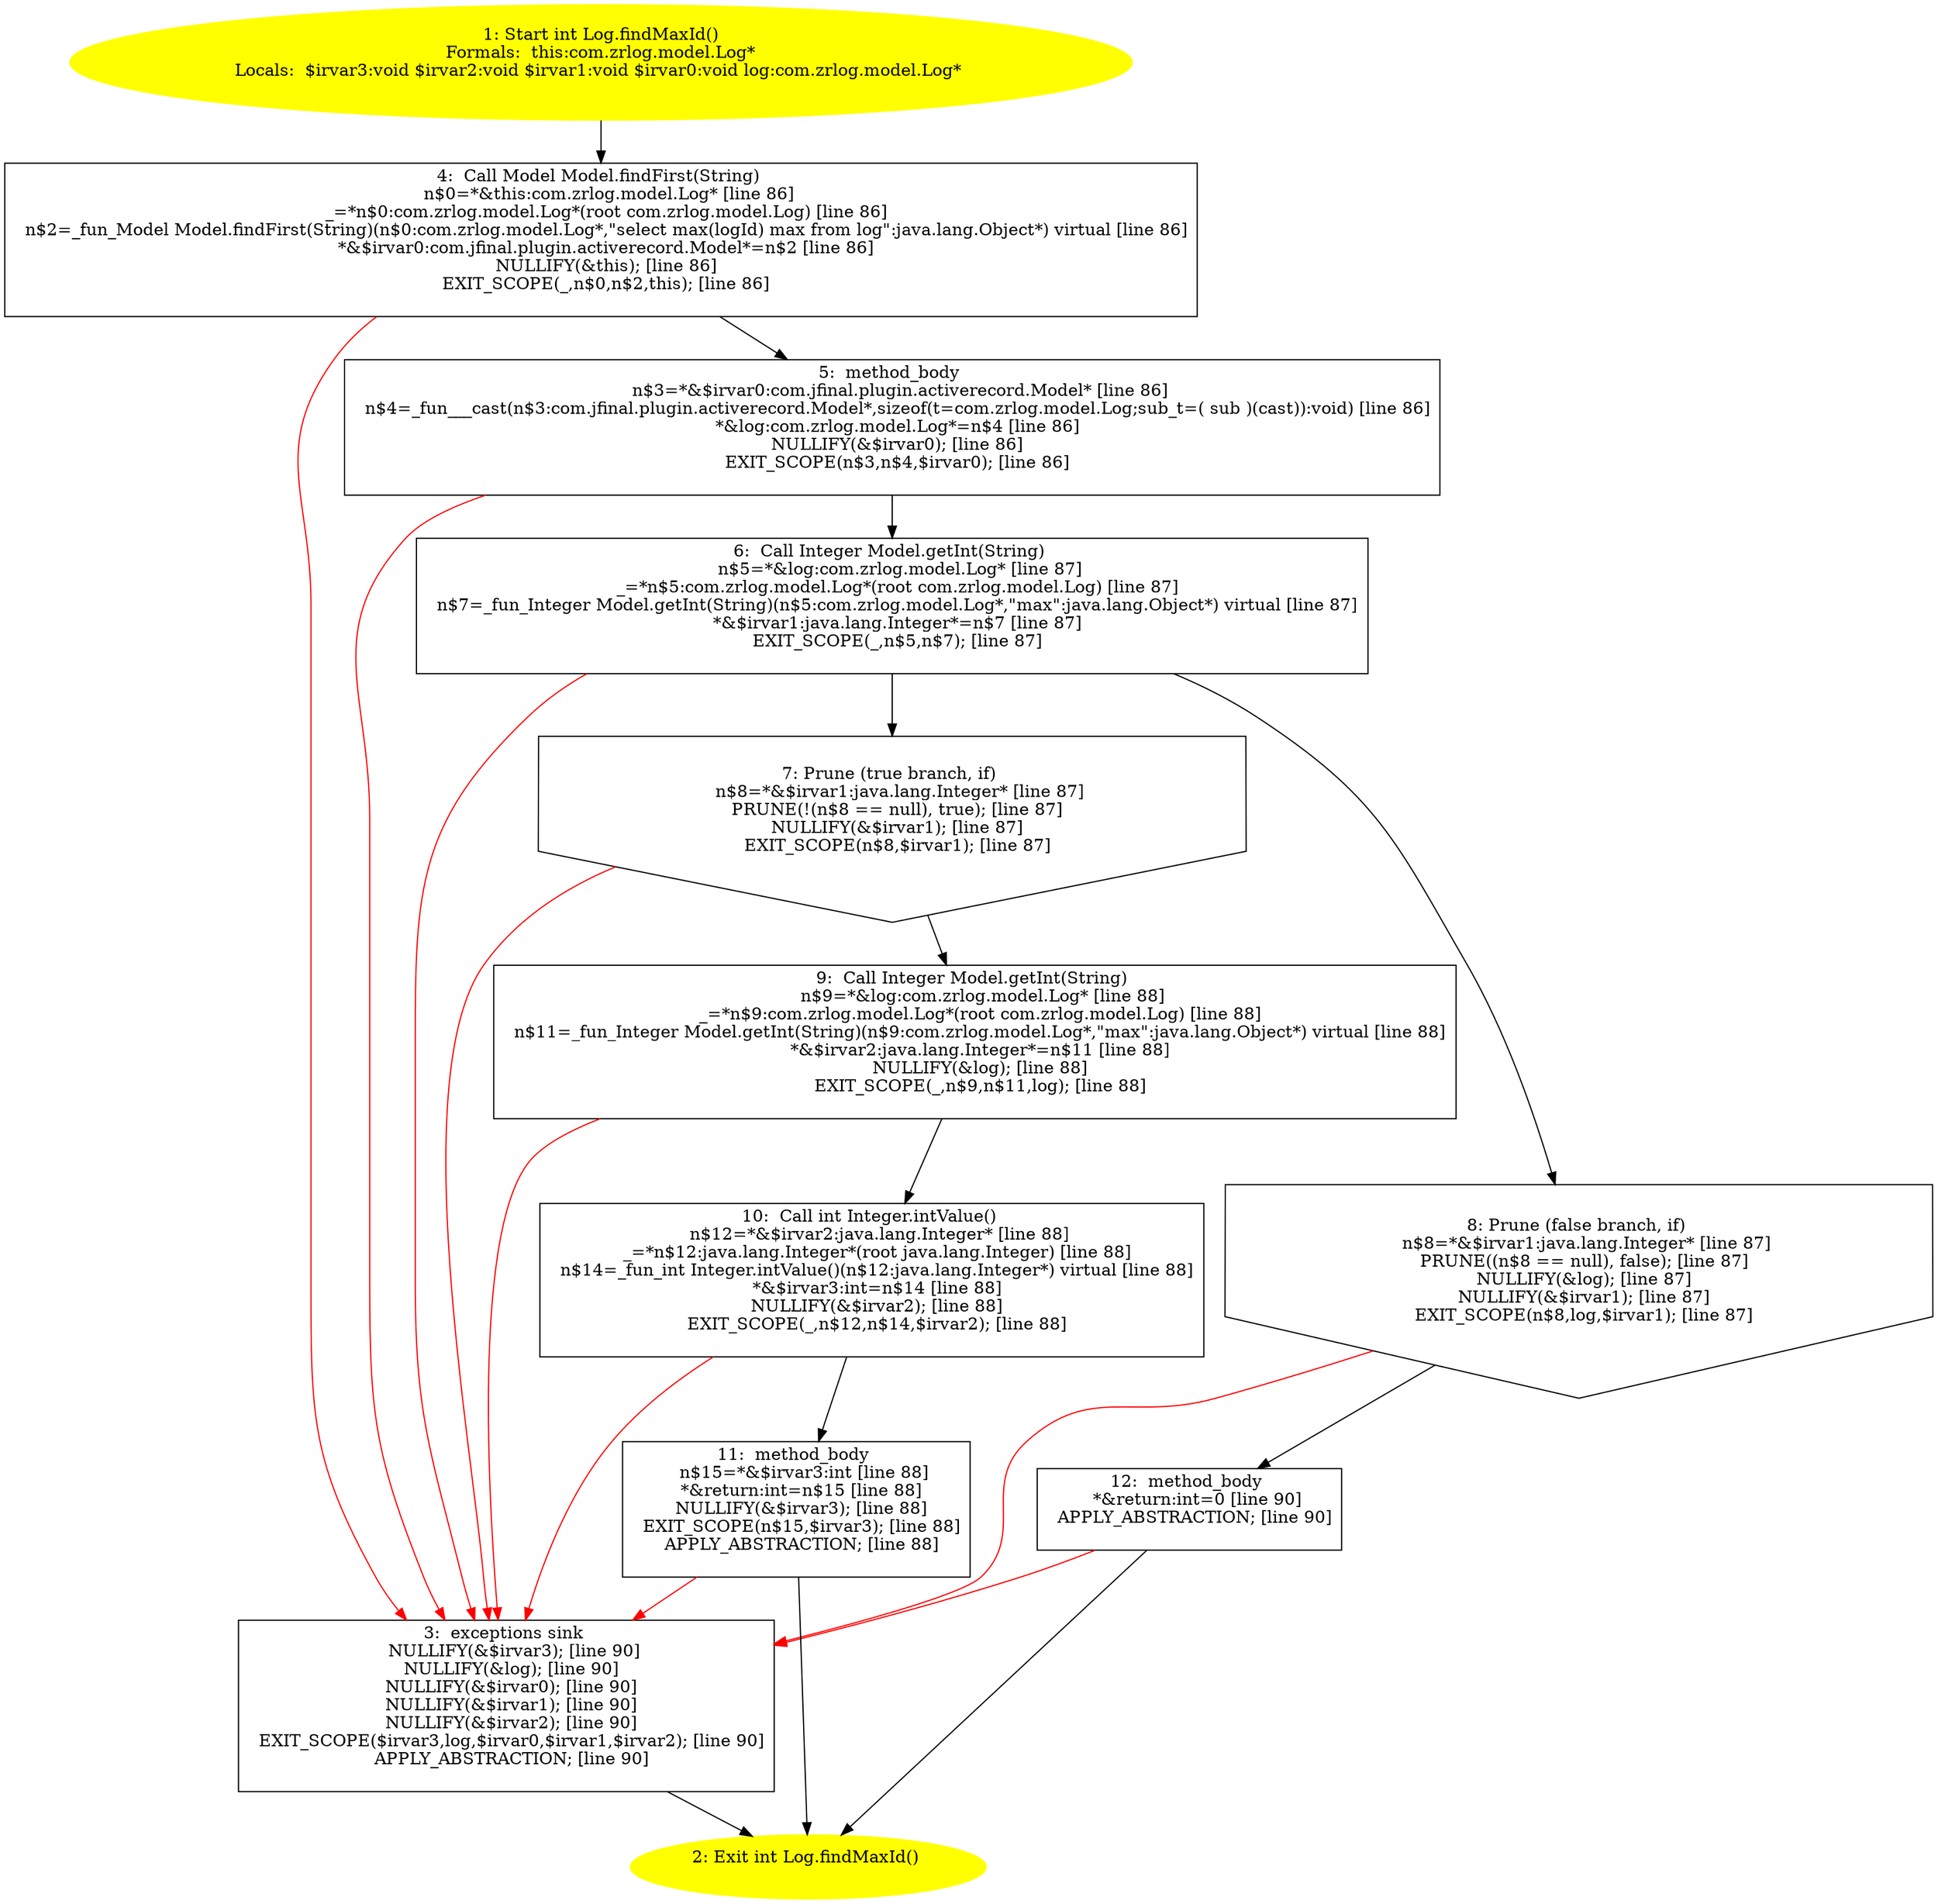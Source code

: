 /* @generated */
digraph cfg {
"com.zrlog.model.Log.findMaxId():int.45236efc7b6bd4efc2d95ad511dd695a_1" [label="1: Start int Log.findMaxId()\nFormals:  this:com.zrlog.model.Log*\nLocals:  $irvar3:void $irvar2:void $irvar1:void $irvar0:void log:com.zrlog.model.Log* \n  " color=yellow style=filled]
	

	 "com.zrlog.model.Log.findMaxId():int.45236efc7b6bd4efc2d95ad511dd695a_1" -> "com.zrlog.model.Log.findMaxId():int.45236efc7b6bd4efc2d95ad511dd695a_4" ;
"com.zrlog.model.Log.findMaxId():int.45236efc7b6bd4efc2d95ad511dd695a_2" [label="2: Exit int Log.findMaxId() \n  " color=yellow style=filled]
	

"com.zrlog.model.Log.findMaxId():int.45236efc7b6bd4efc2d95ad511dd695a_3" [label="3:  exceptions sink \n   NULLIFY(&$irvar3); [line 90]\n  NULLIFY(&log); [line 90]\n  NULLIFY(&$irvar0); [line 90]\n  NULLIFY(&$irvar1); [line 90]\n  NULLIFY(&$irvar2); [line 90]\n  EXIT_SCOPE($irvar3,log,$irvar0,$irvar1,$irvar2); [line 90]\n  APPLY_ABSTRACTION; [line 90]\n " shape="box"]
	

	 "com.zrlog.model.Log.findMaxId():int.45236efc7b6bd4efc2d95ad511dd695a_3" -> "com.zrlog.model.Log.findMaxId():int.45236efc7b6bd4efc2d95ad511dd695a_2" ;
"com.zrlog.model.Log.findMaxId():int.45236efc7b6bd4efc2d95ad511dd695a_4" [label="4:  Call Model Model.findFirst(String) \n   n$0=*&this:com.zrlog.model.Log* [line 86]\n  _=*n$0:com.zrlog.model.Log*(root com.zrlog.model.Log) [line 86]\n  n$2=_fun_Model Model.findFirst(String)(n$0:com.zrlog.model.Log*,\"select max(logId) max from log\":java.lang.Object*) virtual [line 86]\n  *&$irvar0:com.jfinal.plugin.activerecord.Model*=n$2 [line 86]\n  NULLIFY(&this); [line 86]\n  EXIT_SCOPE(_,n$0,n$2,this); [line 86]\n " shape="box"]
	

	 "com.zrlog.model.Log.findMaxId():int.45236efc7b6bd4efc2d95ad511dd695a_4" -> "com.zrlog.model.Log.findMaxId():int.45236efc7b6bd4efc2d95ad511dd695a_5" ;
	 "com.zrlog.model.Log.findMaxId():int.45236efc7b6bd4efc2d95ad511dd695a_4" -> "com.zrlog.model.Log.findMaxId():int.45236efc7b6bd4efc2d95ad511dd695a_3" [color="red" ];
"com.zrlog.model.Log.findMaxId():int.45236efc7b6bd4efc2d95ad511dd695a_5" [label="5:  method_body \n   n$3=*&$irvar0:com.jfinal.plugin.activerecord.Model* [line 86]\n  n$4=_fun___cast(n$3:com.jfinal.plugin.activerecord.Model*,sizeof(t=com.zrlog.model.Log;sub_t=( sub )(cast)):void) [line 86]\n  *&log:com.zrlog.model.Log*=n$4 [line 86]\n  NULLIFY(&$irvar0); [line 86]\n  EXIT_SCOPE(n$3,n$4,$irvar0); [line 86]\n " shape="box"]
	

	 "com.zrlog.model.Log.findMaxId():int.45236efc7b6bd4efc2d95ad511dd695a_5" -> "com.zrlog.model.Log.findMaxId():int.45236efc7b6bd4efc2d95ad511dd695a_6" ;
	 "com.zrlog.model.Log.findMaxId():int.45236efc7b6bd4efc2d95ad511dd695a_5" -> "com.zrlog.model.Log.findMaxId():int.45236efc7b6bd4efc2d95ad511dd695a_3" [color="red" ];
"com.zrlog.model.Log.findMaxId():int.45236efc7b6bd4efc2d95ad511dd695a_6" [label="6:  Call Integer Model.getInt(String) \n   n$5=*&log:com.zrlog.model.Log* [line 87]\n  _=*n$5:com.zrlog.model.Log*(root com.zrlog.model.Log) [line 87]\n  n$7=_fun_Integer Model.getInt(String)(n$5:com.zrlog.model.Log*,\"max\":java.lang.Object*) virtual [line 87]\n  *&$irvar1:java.lang.Integer*=n$7 [line 87]\n  EXIT_SCOPE(_,n$5,n$7); [line 87]\n " shape="box"]
	

	 "com.zrlog.model.Log.findMaxId():int.45236efc7b6bd4efc2d95ad511dd695a_6" -> "com.zrlog.model.Log.findMaxId():int.45236efc7b6bd4efc2d95ad511dd695a_7" ;
	 "com.zrlog.model.Log.findMaxId():int.45236efc7b6bd4efc2d95ad511dd695a_6" -> "com.zrlog.model.Log.findMaxId():int.45236efc7b6bd4efc2d95ad511dd695a_8" ;
	 "com.zrlog.model.Log.findMaxId():int.45236efc7b6bd4efc2d95ad511dd695a_6" -> "com.zrlog.model.Log.findMaxId():int.45236efc7b6bd4efc2d95ad511dd695a_3" [color="red" ];
"com.zrlog.model.Log.findMaxId():int.45236efc7b6bd4efc2d95ad511dd695a_7" [label="7: Prune (true branch, if) \n   n$8=*&$irvar1:java.lang.Integer* [line 87]\n  PRUNE(!(n$8 == null), true); [line 87]\n  NULLIFY(&$irvar1); [line 87]\n  EXIT_SCOPE(n$8,$irvar1); [line 87]\n " shape="invhouse"]
	

	 "com.zrlog.model.Log.findMaxId():int.45236efc7b6bd4efc2d95ad511dd695a_7" -> "com.zrlog.model.Log.findMaxId():int.45236efc7b6bd4efc2d95ad511dd695a_9" ;
	 "com.zrlog.model.Log.findMaxId():int.45236efc7b6bd4efc2d95ad511dd695a_7" -> "com.zrlog.model.Log.findMaxId():int.45236efc7b6bd4efc2d95ad511dd695a_3" [color="red" ];
"com.zrlog.model.Log.findMaxId():int.45236efc7b6bd4efc2d95ad511dd695a_8" [label="8: Prune (false branch, if) \n   n$8=*&$irvar1:java.lang.Integer* [line 87]\n  PRUNE((n$8 == null), false); [line 87]\n  NULLIFY(&log); [line 87]\n  NULLIFY(&$irvar1); [line 87]\n  EXIT_SCOPE(n$8,log,$irvar1); [line 87]\n " shape="invhouse"]
	

	 "com.zrlog.model.Log.findMaxId():int.45236efc7b6bd4efc2d95ad511dd695a_8" -> "com.zrlog.model.Log.findMaxId():int.45236efc7b6bd4efc2d95ad511dd695a_12" ;
	 "com.zrlog.model.Log.findMaxId():int.45236efc7b6bd4efc2d95ad511dd695a_8" -> "com.zrlog.model.Log.findMaxId():int.45236efc7b6bd4efc2d95ad511dd695a_3" [color="red" ];
"com.zrlog.model.Log.findMaxId():int.45236efc7b6bd4efc2d95ad511dd695a_9" [label="9:  Call Integer Model.getInt(String) \n   n$9=*&log:com.zrlog.model.Log* [line 88]\n  _=*n$9:com.zrlog.model.Log*(root com.zrlog.model.Log) [line 88]\n  n$11=_fun_Integer Model.getInt(String)(n$9:com.zrlog.model.Log*,\"max\":java.lang.Object*) virtual [line 88]\n  *&$irvar2:java.lang.Integer*=n$11 [line 88]\n  NULLIFY(&log); [line 88]\n  EXIT_SCOPE(_,n$9,n$11,log); [line 88]\n " shape="box"]
	

	 "com.zrlog.model.Log.findMaxId():int.45236efc7b6bd4efc2d95ad511dd695a_9" -> "com.zrlog.model.Log.findMaxId():int.45236efc7b6bd4efc2d95ad511dd695a_10" ;
	 "com.zrlog.model.Log.findMaxId():int.45236efc7b6bd4efc2d95ad511dd695a_9" -> "com.zrlog.model.Log.findMaxId():int.45236efc7b6bd4efc2d95ad511dd695a_3" [color="red" ];
"com.zrlog.model.Log.findMaxId():int.45236efc7b6bd4efc2d95ad511dd695a_10" [label="10:  Call int Integer.intValue() \n   n$12=*&$irvar2:java.lang.Integer* [line 88]\n  _=*n$12:java.lang.Integer*(root java.lang.Integer) [line 88]\n  n$14=_fun_int Integer.intValue()(n$12:java.lang.Integer*) virtual [line 88]\n  *&$irvar3:int=n$14 [line 88]\n  NULLIFY(&$irvar2); [line 88]\n  EXIT_SCOPE(_,n$12,n$14,$irvar2); [line 88]\n " shape="box"]
	

	 "com.zrlog.model.Log.findMaxId():int.45236efc7b6bd4efc2d95ad511dd695a_10" -> "com.zrlog.model.Log.findMaxId():int.45236efc7b6bd4efc2d95ad511dd695a_11" ;
	 "com.zrlog.model.Log.findMaxId():int.45236efc7b6bd4efc2d95ad511dd695a_10" -> "com.zrlog.model.Log.findMaxId():int.45236efc7b6bd4efc2d95ad511dd695a_3" [color="red" ];
"com.zrlog.model.Log.findMaxId():int.45236efc7b6bd4efc2d95ad511dd695a_11" [label="11:  method_body \n   n$15=*&$irvar3:int [line 88]\n  *&return:int=n$15 [line 88]\n  NULLIFY(&$irvar3); [line 88]\n  EXIT_SCOPE(n$15,$irvar3); [line 88]\n  APPLY_ABSTRACTION; [line 88]\n " shape="box"]
	

	 "com.zrlog.model.Log.findMaxId():int.45236efc7b6bd4efc2d95ad511dd695a_11" -> "com.zrlog.model.Log.findMaxId():int.45236efc7b6bd4efc2d95ad511dd695a_2" ;
	 "com.zrlog.model.Log.findMaxId():int.45236efc7b6bd4efc2d95ad511dd695a_11" -> "com.zrlog.model.Log.findMaxId():int.45236efc7b6bd4efc2d95ad511dd695a_3" [color="red" ];
"com.zrlog.model.Log.findMaxId():int.45236efc7b6bd4efc2d95ad511dd695a_12" [label="12:  method_body \n   *&return:int=0 [line 90]\n  APPLY_ABSTRACTION; [line 90]\n " shape="box"]
	

	 "com.zrlog.model.Log.findMaxId():int.45236efc7b6bd4efc2d95ad511dd695a_12" -> "com.zrlog.model.Log.findMaxId():int.45236efc7b6bd4efc2d95ad511dd695a_2" ;
	 "com.zrlog.model.Log.findMaxId():int.45236efc7b6bd4efc2d95ad511dd695a_12" -> "com.zrlog.model.Log.findMaxId():int.45236efc7b6bd4efc2d95ad511dd695a_3" [color="red" ];
}
